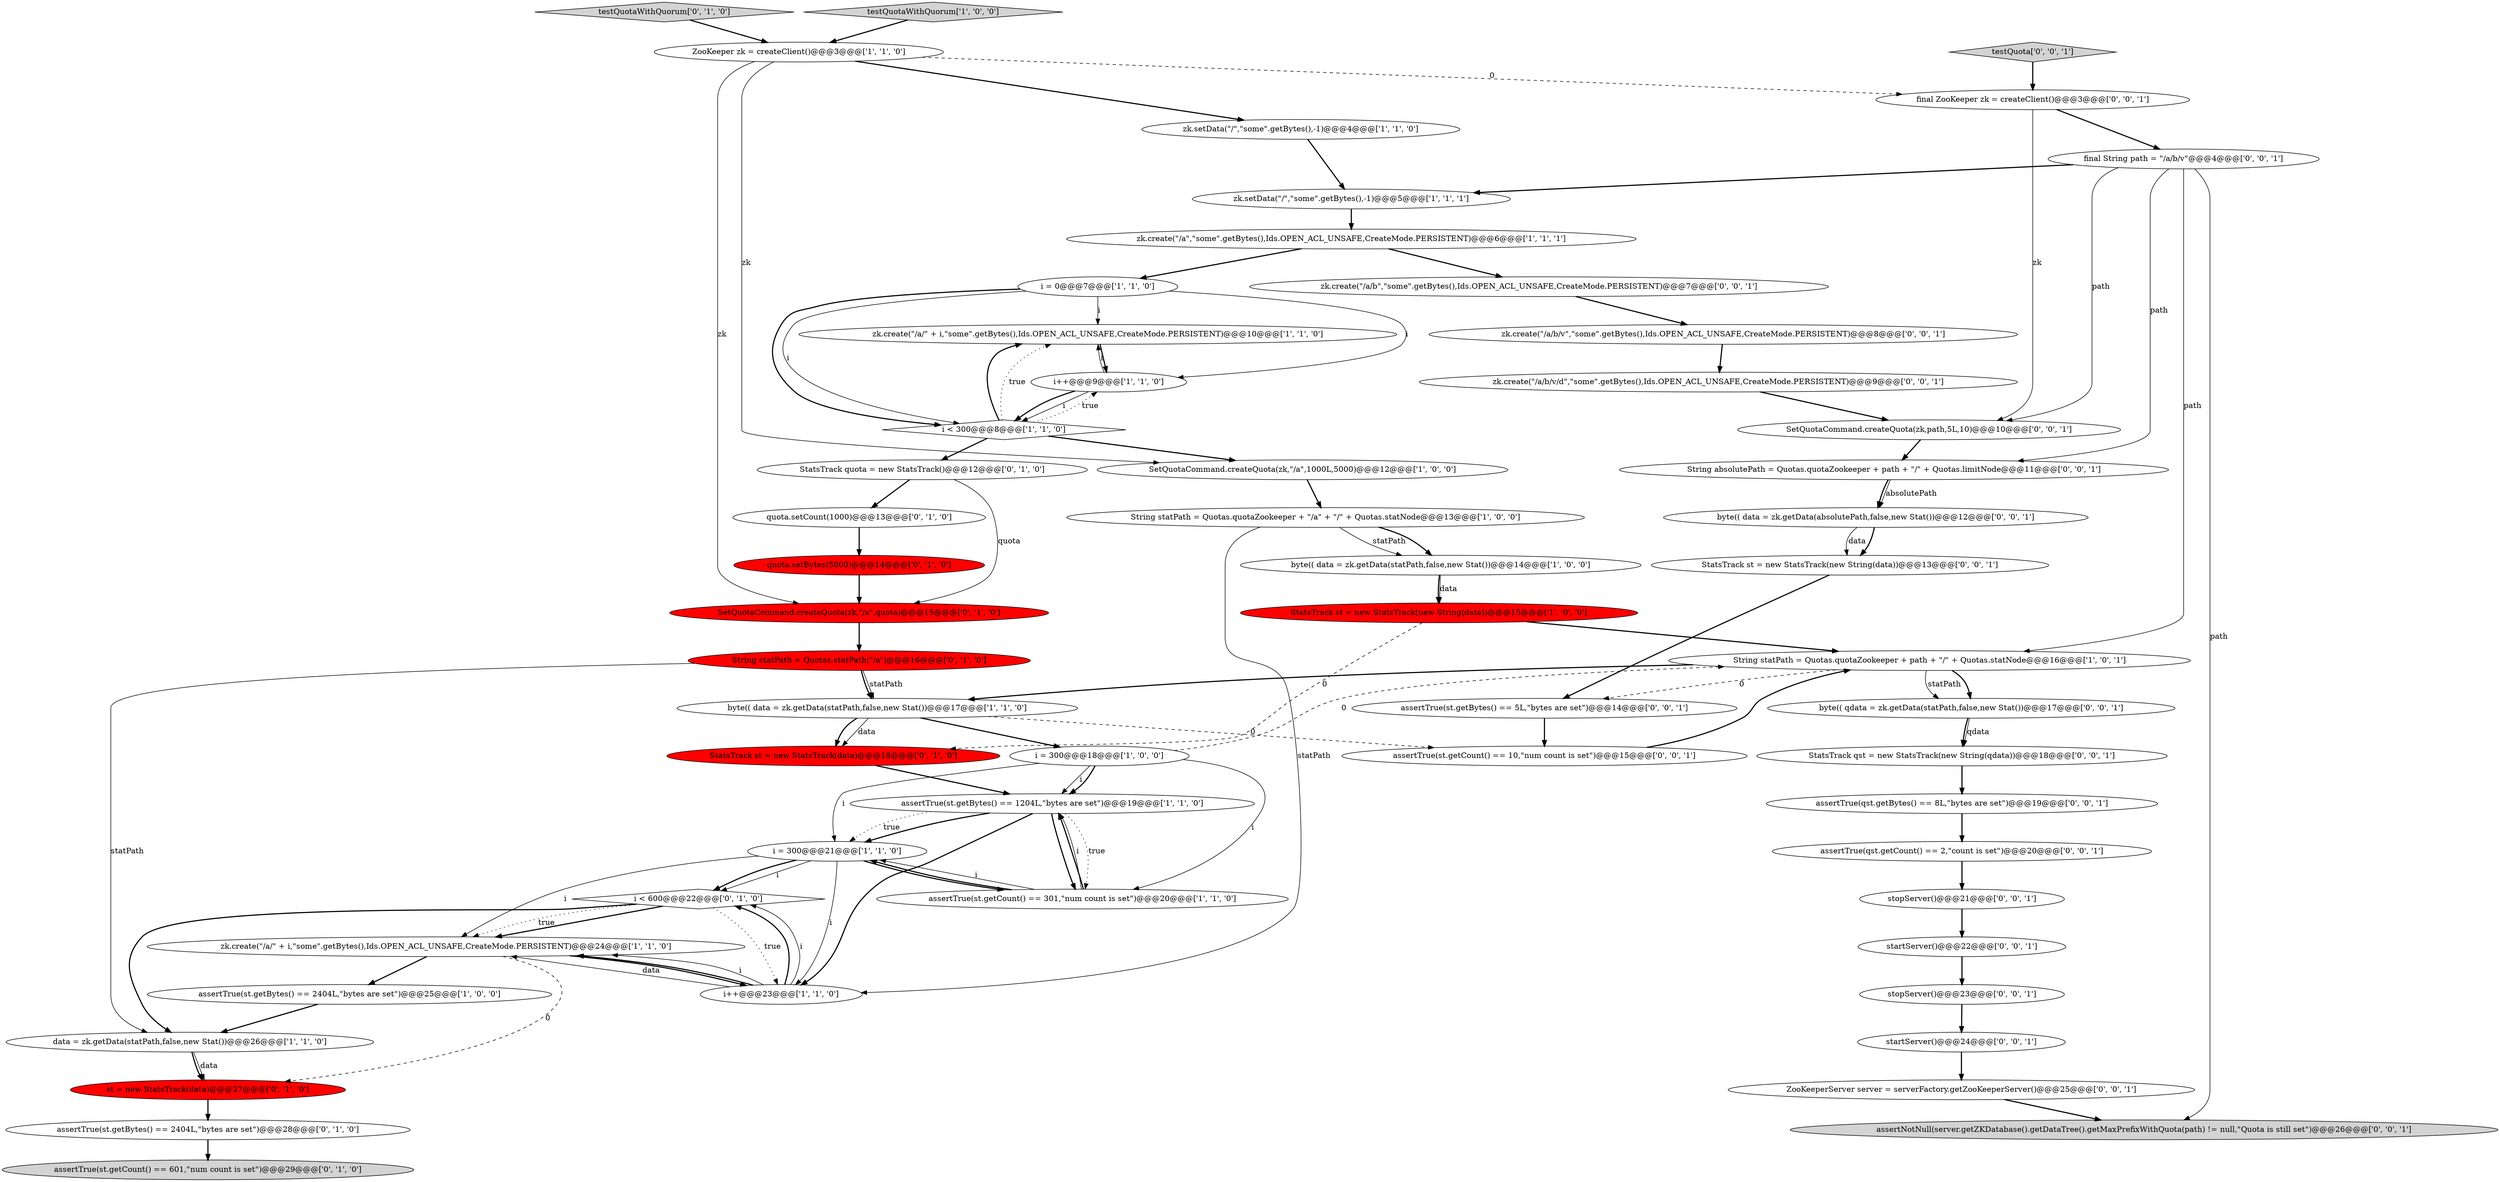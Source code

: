 digraph {
7 [style = filled, label = "StatsTrack st = new StatsTrack(new String(data))@@@15@@@['1', '0', '0']", fillcolor = red, shape = ellipse image = "AAA1AAABBB1BBB"];
26 [style = filled, label = "quota.setCount(1000)@@@13@@@['0', '1', '0']", fillcolor = white, shape = ellipse image = "AAA0AAABBB2BBB"];
34 [style = filled, label = "StatsTrack st = new StatsTrack(new String(data))@@@13@@@['0', '0', '1']", fillcolor = white, shape = ellipse image = "AAA0AAABBB3BBB"];
30 [style = filled, label = "quota.setBytes(5000)@@@14@@@['0', '1', '0']", fillcolor = red, shape = ellipse image = "AAA1AAABBB2BBB"];
11 [style = filled, label = "i = 0@@@7@@@['1', '1', '0']", fillcolor = white, shape = ellipse image = "AAA0AAABBB1BBB"];
21 [style = filled, label = "SetQuotaCommand.createQuota(zk,\"/a\",1000L,5000)@@@12@@@['1', '0', '0']", fillcolor = white, shape = ellipse image = "AAA0AAABBB1BBB"];
28 [style = filled, label = "StatsTrack st = new StatsTrack(data)@@@18@@@['0', '1', '0']", fillcolor = red, shape = ellipse image = "AAA1AAABBB2BBB"];
16 [style = filled, label = "assertTrue(st.getBytes() == 2404L,\"bytes are set\")@@@25@@@['1', '0', '0']", fillcolor = white, shape = ellipse image = "AAA0AAABBB1BBB"];
24 [style = filled, label = "testQuotaWithQuorum['0', '1', '0']", fillcolor = lightgray, shape = diamond image = "AAA0AAABBB2BBB"];
46 [style = filled, label = "StatsTrack qst = new StatsTrack(new String(qdata))@@@18@@@['0', '0', '1']", fillcolor = white, shape = ellipse image = "AAA0AAABBB3BBB"];
5 [style = filled, label = "byte(( data = zk.getData(statPath,false,new Stat())@@@17@@@['1', '1', '0']", fillcolor = white, shape = ellipse image = "AAA0AAABBB1BBB"];
15 [style = filled, label = "zk.create(\"/a\",\"some\".getBytes(),Ids.OPEN_ACL_UNSAFE,CreateMode.PERSISTENT)@@@6@@@['1', '1', '1']", fillcolor = white, shape = ellipse image = "AAA0AAABBB1BBB"];
37 [style = filled, label = "assertNotNull(server.getZKDatabase().getDataTree().getMaxPrefixWithQuota(path) != null,\"Quota is still set\")@@@26@@@['0', '0', '1']", fillcolor = lightgray, shape = ellipse image = "AAA0AAABBB3BBB"];
2 [style = filled, label = "i = 300@@@21@@@['1', '1', '0']", fillcolor = white, shape = ellipse image = "AAA0AAABBB1BBB"];
45 [style = filled, label = "stopServer()@@@23@@@['0', '0', '1']", fillcolor = white, shape = ellipse image = "AAA0AAABBB3BBB"];
52 [style = filled, label = "final String path = \"/a/b/v\"@@@4@@@['0', '0', '1']", fillcolor = white, shape = ellipse image = "AAA0AAABBB3BBB"];
47 [style = filled, label = "String absolutePath = Quotas.quotaZookeeper + path + \"/\" + Quotas.limitNode@@@11@@@['0', '0', '1']", fillcolor = white, shape = ellipse image = "AAA0AAABBB3BBB"];
8 [style = filled, label = "testQuotaWithQuorum['1', '0', '0']", fillcolor = lightgray, shape = diamond image = "AAA0AAABBB1BBB"];
41 [style = filled, label = "assertTrue(qst.getBytes() == 8L,\"bytes are set\")@@@19@@@['0', '0', '1']", fillcolor = white, shape = ellipse image = "AAA0AAABBB3BBB"];
25 [style = filled, label = "st = new StatsTrack(data)@@@27@@@['0', '1', '0']", fillcolor = red, shape = ellipse image = "AAA1AAABBB2BBB"];
32 [style = filled, label = "assertTrue(st.getCount() == 601,\"num count is set\")@@@29@@@['0', '1', '0']", fillcolor = lightgray, shape = ellipse image = "AAA0AAABBB2BBB"];
17 [style = filled, label = "zk.setData(\"/\",\"some\".getBytes(),-1)@@@4@@@['1', '1', '0']", fillcolor = white, shape = ellipse image = "AAA0AAABBB1BBB"];
35 [style = filled, label = "zk.create(\"/a/b/v/d\",\"some\".getBytes(),Ids.OPEN_ACL_UNSAFE,CreateMode.PERSISTENT)@@@9@@@['0', '0', '1']", fillcolor = white, shape = ellipse image = "AAA0AAABBB3BBB"];
33 [style = filled, label = "StatsTrack quota = new StatsTrack()@@@12@@@['0', '1', '0']", fillcolor = white, shape = ellipse image = "AAA0AAABBB2BBB"];
53 [style = filled, label = "zk.create(\"/a/b\",\"some\".getBytes(),Ids.OPEN_ACL_UNSAFE,CreateMode.PERSISTENT)@@@7@@@['0', '0', '1']", fillcolor = white, shape = ellipse image = "AAA0AAABBB3BBB"];
42 [style = filled, label = "stopServer()@@@21@@@['0', '0', '1']", fillcolor = white, shape = ellipse image = "AAA0AAABBB3BBB"];
10 [style = filled, label = "String statPath = Quotas.quotaZookeeper + path + \"/\" + Quotas.statNode@@@16@@@['1', '0', '1']", fillcolor = white, shape = ellipse image = "AAA0AAABBB1BBB"];
44 [style = filled, label = "assertTrue(qst.getCount() == 2,\"count is set\")@@@20@@@['0', '0', '1']", fillcolor = white, shape = ellipse image = "AAA0AAABBB3BBB"];
1 [style = filled, label = "i = 300@@@18@@@['1', '0', '0']", fillcolor = white, shape = ellipse image = "AAA0AAABBB1BBB"];
20 [style = filled, label = "ZooKeeper zk = createClient()@@@3@@@['1', '1', '0']", fillcolor = white, shape = ellipse image = "AAA0AAABBB1BBB"];
12 [style = filled, label = "zk.create(\"/a/\" + i,\"some\".getBytes(),Ids.OPEN_ACL_UNSAFE,CreateMode.PERSISTENT)@@@10@@@['1', '1', '0']", fillcolor = white, shape = ellipse image = "AAA0AAABBB1BBB"];
18 [style = filled, label = "assertTrue(st.getCount() == 301,\"num count is set\")@@@20@@@['1', '1', '0']", fillcolor = white, shape = ellipse image = "AAA0AAABBB1BBB"];
22 [style = filled, label = "assertTrue(st.getBytes() == 1204L,\"bytes are set\")@@@19@@@['1', '1', '0']", fillcolor = white, shape = ellipse image = "AAA0AAABBB1BBB"];
51 [style = filled, label = "ZooKeeperServer server = serverFactory.getZooKeeperServer()@@@25@@@['0', '0', '1']", fillcolor = white, shape = ellipse image = "AAA0AAABBB3BBB"];
13 [style = filled, label = "zk.setData(\"/\",\"some\".getBytes(),-1)@@@5@@@['1', '1', '1']", fillcolor = white, shape = ellipse image = "AAA0AAABBB1BBB"];
55 [style = filled, label = "assertTrue(st.getCount() == 10,\"num count is set\")@@@15@@@['0', '0', '1']", fillcolor = white, shape = ellipse image = "AAA0AAABBB3BBB"];
4 [style = filled, label = "data = zk.getData(statPath,false,new Stat())@@@26@@@['1', '1', '0']", fillcolor = white, shape = ellipse image = "AAA0AAABBB1BBB"];
39 [style = filled, label = "assertTrue(st.getBytes() == 5L,\"bytes are set\")@@@14@@@['0', '0', '1']", fillcolor = white, shape = ellipse image = "AAA0AAABBB3BBB"];
23 [style = filled, label = "assertTrue(st.getBytes() == 2404L,\"bytes are set\")@@@28@@@['0', '1', '0']", fillcolor = white, shape = ellipse image = "AAA0AAABBB2BBB"];
31 [style = filled, label = "i < 600@@@22@@@['0', '1', '0']", fillcolor = white, shape = diamond image = "AAA0AAABBB2BBB"];
19 [style = filled, label = "i++@@@9@@@['1', '1', '0']", fillcolor = white, shape = ellipse image = "AAA0AAABBB1BBB"];
40 [style = filled, label = "byte(( qdata = zk.getData(statPath,false,new Stat())@@@17@@@['0', '0', '1']", fillcolor = white, shape = ellipse image = "AAA0AAABBB3BBB"];
54 [style = filled, label = "SetQuotaCommand.createQuota(zk,path,5L,10)@@@10@@@['0', '0', '1']", fillcolor = white, shape = ellipse image = "AAA0AAABBB3BBB"];
9 [style = filled, label = "byte(( data = zk.getData(statPath,false,new Stat())@@@14@@@['1', '0', '0']", fillcolor = white, shape = ellipse image = "AAA0AAABBB1BBB"];
29 [style = filled, label = "SetQuotaCommand.createQuota(zk,\"/a\",quota)@@@15@@@['0', '1', '0']", fillcolor = red, shape = ellipse image = "AAA1AAABBB2BBB"];
48 [style = filled, label = "byte(( data = zk.getData(absolutePath,false,new Stat())@@@12@@@['0', '0', '1']", fillcolor = white, shape = ellipse image = "AAA0AAABBB3BBB"];
50 [style = filled, label = "zk.create(\"/a/b/v\",\"some\".getBytes(),Ids.OPEN_ACL_UNSAFE,CreateMode.PERSISTENT)@@@8@@@['0', '0', '1']", fillcolor = white, shape = ellipse image = "AAA0AAABBB3BBB"];
6 [style = filled, label = "zk.create(\"/a/\" + i,\"some\".getBytes(),Ids.OPEN_ACL_UNSAFE,CreateMode.PERSISTENT)@@@24@@@['1', '1', '0']", fillcolor = white, shape = ellipse image = "AAA0AAABBB1BBB"];
43 [style = filled, label = "startServer()@@@24@@@['0', '0', '1']", fillcolor = white, shape = ellipse image = "AAA0AAABBB3BBB"];
49 [style = filled, label = "testQuota['0', '0', '1']", fillcolor = lightgray, shape = diamond image = "AAA0AAABBB3BBB"];
36 [style = filled, label = "startServer()@@@22@@@['0', '0', '1']", fillcolor = white, shape = ellipse image = "AAA0AAABBB3BBB"];
38 [style = filled, label = "final ZooKeeper zk = createClient()@@@3@@@['0', '0', '1']", fillcolor = white, shape = ellipse image = "AAA0AAABBB3BBB"];
14 [style = filled, label = "i++@@@23@@@['1', '1', '0']", fillcolor = white, shape = ellipse image = "AAA0AAABBB1BBB"];
3 [style = filled, label = "i < 300@@@8@@@['1', '1', '0']", fillcolor = white, shape = diamond image = "AAA0AAABBB1BBB"];
27 [style = filled, label = "String statPath = Quotas.statPath(\"/a\")@@@16@@@['0', '1', '0']", fillcolor = red, shape = ellipse image = "AAA1AAABBB2BBB"];
0 [style = filled, label = "String statPath = Quotas.quotaZookeeper + \"/a\" + \"/\" + Quotas.statNode@@@13@@@['1', '0', '0']", fillcolor = white, shape = ellipse image = "AAA0AAABBB1BBB"];
4->25 [style = bold, label=""];
38->52 [style = bold, label=""];
1->10 [style = dashed, label="0"];
52->13 [style = bold, label=""];
9->7 [style = bold, label=""];
5->28 [style = bold, label=""];
30->29 [style = bold, label=""];
0->9 [style = solid, label="statPath"];
47->48 [style = solid, label="absolutePath"];
18->22 [style = bold, label=""];
8->20 [style = bold, label=""];
31->6 [style = bold, label=""];
15->11 [style = bold, label=""];
45->43 [style = bold, label=""];
2->31 [style = solid, label="i"];
20->38 [style = dashed, label="0"];
1->2 [style = solid, label="i"];
18->22 [style = solid, label="i"];
18->2 [style = solid, label="i"];
27->5 [style = bold, label=""];
5->55 [style = dashed, label="0"];
48->34 [style = bold, label=""];
19->3 [style = bold, label=""];
27->4 [style = solid, label="statPath"];
2->31 [style = bold, label=""];
38->54 [style = solid, label="zk"];
4->25 [style = solid, label="data"];
27->5 [style = solid, label="statPath"];
21->0 [style = bold, label=""];
35->54 [style = bold, label=""];
47->48 [style = bold, label=""];
1->22 [style = solid, label="i"];
43->51 [style = bold, label=""];
19->3 [style = solid, label="i"];
52->10 [style = solid, label="path"];
31->6 [style = dotted, label="true"];
2->18 [style = bold, label=""];
31->4 [style = bold, label=""];
49->38 [style = bold, label=""];
11->3 [style = solid, label="i"];
9->7 [style = solid, label="data"];
3->33 [style = bold, label=""];
31->14 [style = dotted, label="true"];
46->41 [style = bold, label=""];
1->18 [style = solid, label="i"];
24->20 [style = bold, label=""];
5->1 [style = bold, label=""];
29->27 [style = bold, label=""];
14->6 [style = solid, label="i"];
22->18 [style = bold, label=""];
11->12 [style = solid, label="i"];
52->54 [style = solid, label="path"];
2->14 [style = solid, label="i"];
13->15 [style = bold, label=""];
20->21 [style = solid, label="zk"];
22->14 [style = bold, label=""];
14->6 [style = bold, label=""];
40->46 [style = solid, label="qdata"];
44->42 [style = bold, label=""];
22->2 [style = bold, label=""];
22->18 [style = dotted, label="true"];
10->39 [style = dashed, label="0"];
23->32 [style = bold, label=""];
15->53 [style = bold, label=""];
3->12 [style = bold, label=""];
55->10 [style = bold, label=""];
33->26 [style = bold, label=""];
53->50 [style = bold, label=""];
51->37 [style = bold, label=""];
10->5 [style = bold, label=""];
5->28 [style = solid, label="data"];
11->3 [style = bold, label=""];
7->28 [style = dashed, label="0"];
11->19 [style = solid, label="i"];
34->39 [style = bold, label=""];
14->31 [style = bold, label=""];
10->40 [style = bold, label=""];
14->31 [style = solid, label="i"];
3->21 [style = bold, label=""];
17->13 [style = bold, label=""];
50->35 [style = bold, label=""];
16->4 [style = bold, label=""];
28->22 [style = bold, label=""];
20->29 [style = solid, label="zk"];
0->9 [style = bold, label=""];
20->17 [style = bold, label=""];
39->55 [style = bold, label=""];
7->10 [style = bold, label=""];
2->6 [style = solid, label="i"];
25->23 [style = bold, label=""];
33->29 [style = solid, label="quota"];
10->40 [style = solid, label="statPath"];
42->36 [style = bold, label=""];
18->2 [style = bold, label=""];
48->34 [style = solid, label="data"];
22->2 [style = dotted, label="true"];
26->30 [style = bold, label=""];
1->22 [style = bold, label=""];
40->46 [style = bold, label=""];
6->14 [style = bold, label=""];
19->12 [style = solid, label="i"];
54->47 [style = bold, label=""];
52->37 [style = solid, label="path"];
3->19 [style = dotted, label="true"];
6->25 [style = dashed, label="0"];
6->16 [style = bold, label=""];
3->12 [style = dotted, label="true"];
36->45 [style = bold, label=""];
0->14 [style = solid, label="statPath"];
12->19 [style = bold, label=""];
14->6 [style = solid, label="data"];
52->47 [style = solid, label="path"];
41->44 [style = bold, label=""];
}
